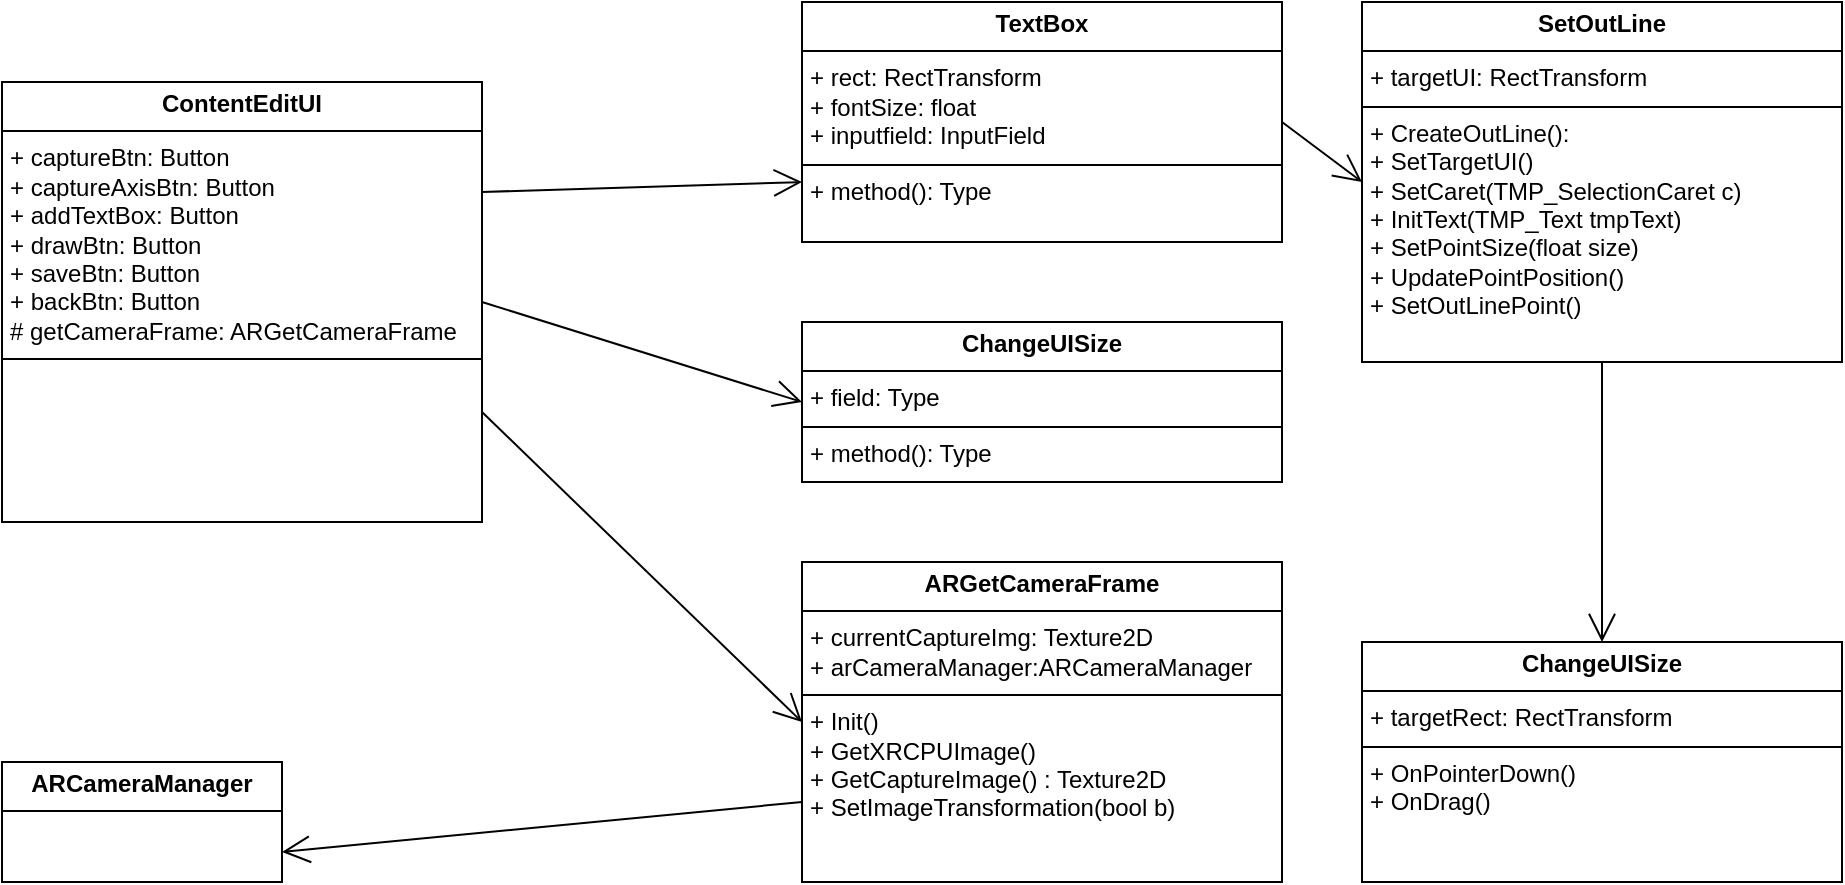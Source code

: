 <mxfile version="24.8.4">
  <diagram name="페이지-1" id="2lJk7u913TcQ77uXImUE">
    <mxGraphModel dx="1434" dy="772" grid="1" gridSize="10" guides="1" tooltips="1" connect="1" arrows="1" fold="1" page="1" pageScale="1" pageWidth="827" pageHeight="1169" math="0" shadow="0">
      <root>
        <mxCell id="0" />
        <mxCell id="1" parent="0" />
        <mxCell id="cyA9FoEB-pXJd7cD7Qrx-1" value="&lt;p style=&quot;margin:0px;margin-top:4px;text-align:center;&quot;&gt;&lt;b&gt;ContentEditUI&lt;/b&gt;&lt;/p&gt;&lt;hr size=&quot;1&quot; style=&quot;border-style:solid;&quot;&gt;&lt;p style=&quot;margin:0px;margin-left:4px;&quot;&gt;+ captureBtn: Button&lt;/p&gt;&lt;p style=&quot;margin:0px;margin-left:4px;&quot;&gt;+ captureAxisBtn: Button&lt;/p&gt;&lt;p style=&quot;margin:0px;margin-left:4px;&quot;&gt;+ addTextBox: Button&lt;/p&gt;&lt;p style=&quot;margin:0px;margin-left:4px;&quot;&gt;+ drawBtn: Button&lt;/p&gt;&lt;p style=&quot;margin:0px;margin-left:4px;&quot;&gt;+ saveBtn: Button&lt;/p&gt;&lt;p style=&quot;margin:0px;margin-left:4px;&quot;&gt;+ backBtn: Button&lt;/p&gt;&lt;p style=&quot;margin:0px;margin-left:4px;&quot;&gt;# getCameraFrame: ARGetCameraFrame&lt;/p&gt;&lt;hr size=&quot;1&quot; style=&quot;border-style:solid;&quot;&gt;&lt;p style=&quot;margin:0px;margin-left:4px;&quot;&gt;&lt;br&gt;&lt;/p&gt;" style="verticalAlign=top;align=left;overflow=fill;html=1;whiteSpace=wrap;" parent="1" vertex="1">
          <mxGeometry y="80" width="240" height="220" as="geometry" />
        </mxCell>
        <mxCell id="cyA9FoEB-pXJd7cD7Qrx-2" value="&lt;p style=&quot;margin:0px;margin-top:4px;text-align:center;&quot;&gt;&lt;b&gt;TextBox&lt;/b&gt;&lt;/p&gt;&lt;hr size=&quot;1&quot; style=&quot;border-style:solid;&quot;&gt;&lt;p style=&quot;margin:0px;margin-left:4px;&quot;&gt;+ rect: RectTransform&lt;/p&gt;&lt;p style=&quot;margin:0px;margin-left:4px;&quot;&gt;+ fontSize: float&lt;/p&gt;&lt;p style=&quot;margin:0px;margin-left:4px;&quot;&gt;+ inputfield: InputField&lt;/p&gt;&lt;hr size=&quot;1&quot; style=&quot;border-style:solid;&quot;&gt;&lt;p style=&quot;margin:0px;margin-left:4px;&quot;&gt;+ method(): Type&lt;/p&gt;" style="verticalAlign=top;align=left;overflow=fill;html=1;whiteSpace=wrap;" parent="1" vertex="1">
          <mxGeometry x="400" y="40" width="240" height="120" as="geometry" />
        </mxCell>
        <mxCell id="cyA9FoEB-pXJd7cD7Qrx-3" value="&lt;p style=&quot;margin:0px;margin-top:4px;text-align:center;&quot;&gt;&lt;b&gt;ChangeUISize&lt;/b&gt;&lt;/p&gt;&lt;hr size=&quot;1&quot; style=&quot;border-style:solid;&quot;&gt;&lt;p style=&quot;margin:0px;margin-left:4px;&quot;&gt;+ field: Type&lt;/p&gt;&lt;hr size=&quot;1&quot; style=&quot;border-style:solid;&quot;&gt;&lt;p style=&quot;margin:0px;margin-left:4px;&quot;&gt;+ method(): Type&lt;/p&gt;" style="verticalAlign=top;align=left;overflow=fill;html=1;whiteSpace=wrap;" parent="1" vertex="1">
          <mxGeometry x="400" y="200" width="240" height="80" as="geometry" />
        </mxCell>
        <mxCell id="cyA9FoEB-pXJd7cD7Qrx-4" value="&lt;p style=&quot;margin:0px;margin-top:4px;text-align:center;&quot;&gt;&lt;b&gt;ARGetCameraFrame&lt;/b&gt;&lt;/p&gt;&lt;hr size=&quot;1&quot; style=&quot;border-style:solid;&quot;&gt;&lt;p style=&quot;margin:0px;margin-left:4px;&quot;&gt;+ currentCaptureImg: Texture2D&lt;/p&gt;&lt;p style=&quot;margin:0px;margin-left:4px;&quot;&gt;+ arCameraManager:ARCameraManager&lt;/p&gt;&lt;hr size=&quot;1&quot; style=&quot;border-style:solid;&quot;&gt;&lt;p style=&quot;margin:0px;margin-left:4px;&quot;&gt;+ Init()&lt;/p&gt;&lt;p style=&quot;margin:0px;margin-left:4px;&quot;&gt;+ GetXRCPUImage()&lt;/p&gt;&lt;p style=&quot;margin:0px;margin-left:4px;&quot;&gt;+ GetCaptureImage() : Texture2D&lt;/p&gt;&lt;p style=&quot;margin:0px;margin-left:4px;&quot;&gt;+ SetImageTransformation(bool b)&lt;/p&gt;&lt;p style=&quot;margin:0px;margin-left:4px;&quot;&gt;&lt;br&gt;&lt;/p&gt;" style="verticalAlign=top;align=left;overflow=fill;html=1;whiteSpace=wrap;" parent="1" vertex="1">
          <mxGeometry x="400" y="320" width="240" height="160" as="geometry" />
        </mxCell>
        <mxCell id="cyA9FoEB-pXJd7cD7Qrx-5" value="" style="endArrow=open;endFill=1;endSize=12;html=1;rounded=0;exitX=1;exitY=0.25;exitDx=0;exitDy=0;entryX=0;entryY=0.75;entryDx=0;entryDy=0;" parent="1" source="cyA9FoEB-pXJd7cD7Qrx-1" target="cyA9FoEB-pXJd7cD7Qrx-2" edge="1">
          <mxGeometry width="160" relative="1" as="geometry">
            <mxPoint x="330" y="320" as="sourcePoint" />
            <mxPoint x="490" y="320" as="targetPoint" />
          </mxGeometry>
        </mxCell>
        <mxCell id="cyA9FoEB-pXJd7cD7Qrx-6" value="" style="endArrow=open;endFill=1;endSize=12;html=1;rounded=0;exitX=1;exitY=0.5;exitDx=0;exitDy=0;entryX=0;entryY=0.5;entryDx=0;entryDy=0;" parent="1" source="cyA9FoEB-pXJd7cD7Qrx-1" target="cyA9FoEB-pXJd7cD7Qrx-3" edge="1">
          <mxGeometry width="160" relative="1" as="geometry">
            <mxPoint x="330" y="320" as="sourcePoint" />
            <mxPoint x="490" y="320" as="targetPoint" />
          </mxGeometry>
        </mxCell>
        <mxCell id="cyA9FoEB-pXJd7cD7Qrx-7" value="" style="endArrow=open;endFill=1;endSize=12;html=1;rounded=0;exitX=1;exitY=0.75;exitDx=0;exitDy=0;entryX=0;entryY=0.5;entryDx=0;entryDy=0;" parent="1" source="cyA9FoEB-pXJd7cD7Qrx-1" target="cyA9FoEB-pXJd7cD7Qrx-4" edge="1">
          <mxGeometry width="160" relative="1" as="geometry">
            <mxPoint x="330" y="320" as="sourcePoint" />
            <mxPoint x="490" y="320" as="targetPoint" />
          </mxGeometry>
        </mxCell>
        <mxCell id="cyA9FoEB-pXJd7cD7Qrx-12" value="&lt;p style=&quot;margin:0px;margin-top:4px;text-align:center;&quot;&gt;&lt;b&gt;ARCameraManager&lt;/b&gt;&lt;/p&gt;&lt;hr size=&quot;1&quot; style=&quot;border-style:solid;&quot;&gt;&lt;div style=&quot;height:2px;&quot;&gt;&lt;/div&gt;" style="verticalAlign=top;align=left;overflow=fill;html=1;whiteSpace=wrap;" parent="1" vertex="1">
          <mxGeometry y="420" width="140" height="60" as="geometry" />
        </mxCell>
        <mxCell id="cyA9FoEB-pXJd7cD7Qrx-13" value="" style="endArrow=open;endFill=1;endSize=12;html=1;rounded=0;exitX=0;exitY=0.75;exitDx=0;exitDy=0;entryX=1;entryY=0.75;entryDx=0;entryDy=0;" parent="1" source="cyA9FoEB-pXJd7cD7Qrx-4" target="cyA9FoEB-pXJd7cD7Qrx-12" edge="1">
          <mxGeometry width="160" relative="1" as="geometry">
            <mxPoint x="330" y="420" as="sourcePoint" />
            <mxPoint x="490" y="420" as="targetPoint" />
          </mxGeometry>
        </mxCell>
        <mxCell id="cyA9FoEB-pXJd7cD7Qrx-14" value="&lt;p style=&quot;margin:0px;margin-top:4px;text-align:center;&quot;&gt;&lt;b&gt;SetOutLine&lt;/b&gt;&lt;/p&gt;&lt;hr size=&quot;1&quot; style=&quot;border-style:solid;&quot;&gt;&lt;p style=&quot;margin:0px;margin-left:4px;&quot;&gt;+ targetUI: RectTransform&lt;/p&gt;&lt;hr size=&quot;1&quot; style=&quot;border-style:solid;&quot;&gt;&lt;p style=&quot;margin:0px;margin-left:4px;&quot;&gt;+ CreateOutLine():&lt;/p&gt;&lt;p style=&quot;margin:0px;margin-left:4px;&quot;&gt;+ SetTargetUI()&lt;/p&gt;&lt;p style=&quot;margin:0px;margin-left:4px;&quot;&gt;+ SetCaret(TMP_SelectionCaret c)&lt;/p&gt;&lt;p style=&quot;margin:0px;margin-left:4px;&quot;&gt;+ InitText(TMP_Text tmpText)&lt;/p&gt;&lt;p style=&quot;margin:0px;margin-left:4px;&quot;&gt;+ SetPointSize(float size)&lt;/p&gt;&lt;p style=&quot;margin:0px;margin-left:4px;&quot;&gt;+ UpdatePointPosition()&lt;/p&gt;&lt;p style=&quot;margin:0px;margin-left:4px;&quot;&gt;+ SetOutLinePoint()&lt;/p&gt;" style="verticalAlign=top;align=left;overflow=fill;html=1;whiteSpace=wrap;" parent="1" vertex="1">
          <mxGeometry x="680" y="40" width="240" height="180" as="geometry" />
        </mxCell>
        <mxCell id="cyA9FoEB-pXJd7cD7Qrx-15" value="" style="endArrow=open;endFill=1;endSize=12;html=1;rounded=0;exitX=1;exitY=0.5;exitDx=0;exitDy=0;entryX=0;entryY=0.5;entryDx=0;entryDy=0;" parent="1" source="cyA9FoEB-pXJd7cD7Qrx-2" target="cyA9FoEB-pXJd7cD7Qrx-14" edge="1">
          <mxGeometry width="160" relative="1" as="geometry">
            <mxPoint x="330" y="320" as="sourcePoint" />
            <mxPoint x="490" y="320" as="targetPoint" />
          </mxGeometry>
        </mxCell>
        <mxCell id="cyA9FoEB-pXJd7cD7Qrx-16" value="&lt;p style=&quot;margin:0px;margin-top:4px;text-align:center;&quot;&gt;&lt;b&gt;ChangeUISize&lt;/b&gt;&lt;/p&gt;&lt;hr size=&quot;1&quot; style=&quot;border-style:solid;&quot;&gt;&lt;p style=&quot;margin:0px;margin-left:4px;&quot;&gt;+ targetRect: RectTransform&lt;/p&gt;&lt;hr size=&quot;1&quot; style=&quot;border-style:solid;&quot;&gt;&lt;p style=&quot;margin:0px;margin-left:4px;&quot;&gt;+ OnPointerDown()&lt;/p&gt;&lt;p style=&quot;margin:0px;margin-left:4px;&quot;&gt;+ OnDrag()&lt;/p&gt;" style="verticalAlign=top;align=left;overflow=fill;html=1;whiteSpace=wrap;" parent="1" vertex="1">
          <mxGeometry x="680" y="360" width="240" height="120" as="geometry" />
        </mxCell>
        <mxCell id="cyA9FoEB-pXJd7cD7Qrx-17" value="" style="endArrow=open;endFill=1;endSize=12;html=1;rounded=0;exitX=0.5;exitY=1;exitDx=0;exitDy=0;" parent="1" source="cyA9FoEB-pXJd7cD7Qrx-14" target="cyA9FoEB-pXJd7cD7Qrx-16" edge="1">
          <mxGeometry width="160" relative="1" as="geometry">
            <mxPoint x="330" y="320" as="sourcePoint" />
            <mxPoint x="490" y="320" as="targetPoint" />
          </mxGeometry>
        </mxCell>
      </root>
    </mxGraphModel>
  </diagram>
</mxfile>
